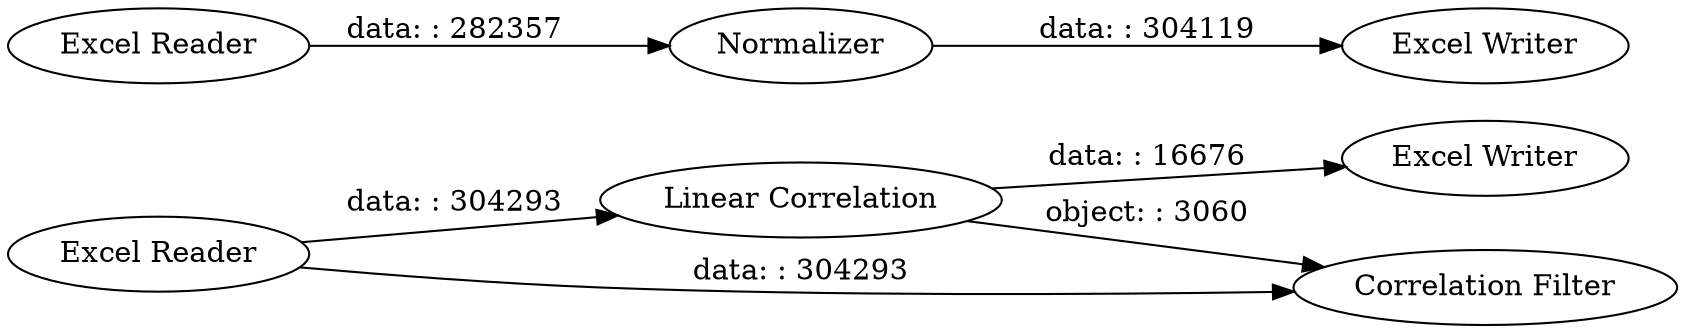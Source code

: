 digraph {
	"-4611232451244527670_4" [label="Excel Reader"]
	"-4611232451244527670_2" [label=Normalizer]
	"-4611232451244527670_7" [label="Excel Writer"]
	"-4611232451244527670_5" [label="Linear Correlation"]
	"-4611232451244527670_3" [label="Excel Writer"]
	"-4611232451244527670_6" [label="Correlation Filter"]
	"-4611232451244527670_1" [label="Excel Reader"]
	"-4611232451244527670_5" -> "-4611232451244527670_7" [label="data: : 16676"]
	"-4611232451244527670_1" -> "-4611232451244527670_2" [label="data: : 282357"]
	"-4611232451244527670_4" -> "-4611232451244527670_6" [label="data: : 304293"]
	"-4611232451244527670_5" -> "-4611232451244527670_6" [label="object: : 3060"]
	"-4611232451244527670_4" -> "-4611232451244527670_5" [label="data: : 304293"]
	"-4611232451244527670_2" -> "-4611232451244527670_3" [label="data: : 304119"]
	rankdir=LR
}
